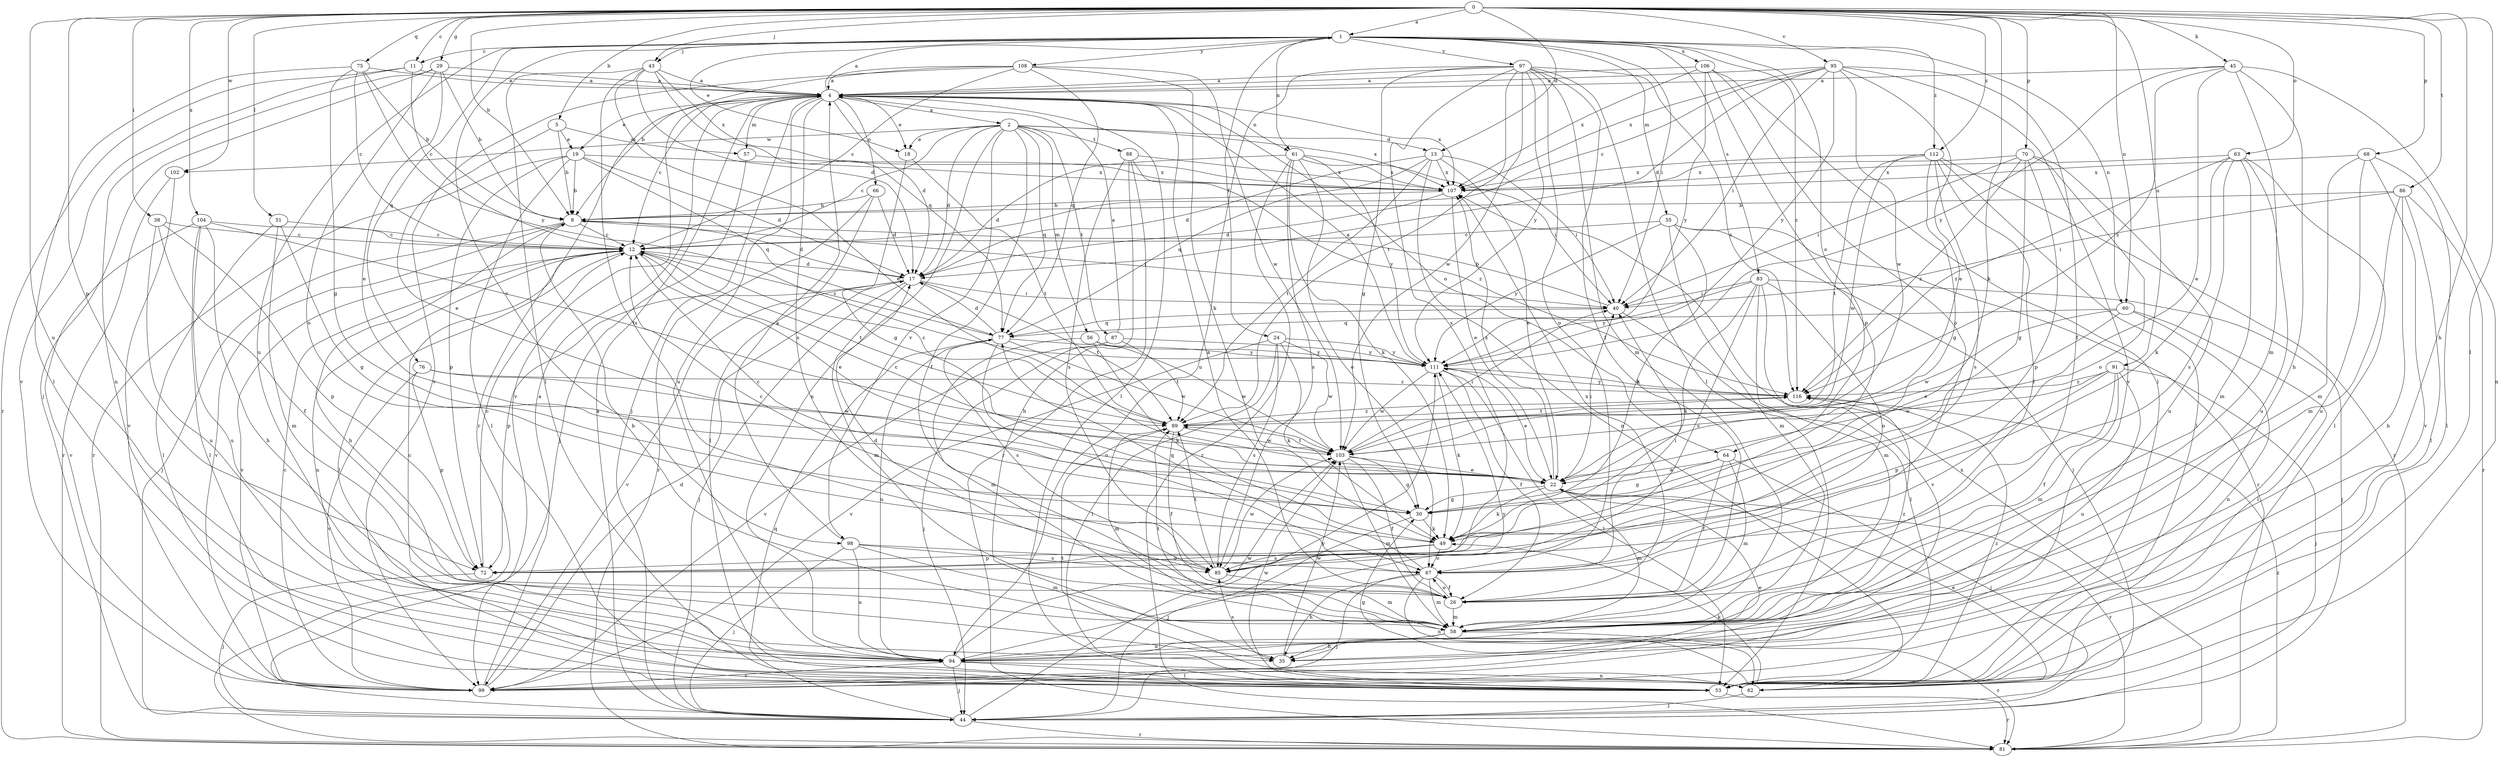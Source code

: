 strict digraph  {
0;
1;
2;
4;
5;
8;
11;
12;
13;
17;
18;
19;
22;
24;
26;
29;
30;
35;
38;
40;
43;
44;
45;
49;
51;
53;
55;
56;
57;
58;
60;
61;
62;
63;
64;
66;
67;
68;
70;
72;
75;
76;
77;
81;
83;
85;
86;
87;
88;
89;
91;
94;
95;
97;
98;
99;
102;
103;
104;
106;
107;
108;
111;
112;
116;
0 -> 1  [label=a];
0 -> 5  [label=b];
0 -> 8  [label=b];
0 -> 11  [label=c];
0 -> 13  [label=d];
0 -> 29  [label=g];
0 -> 35  [label=h];
0 -> 38  [label=i];
0 -> 43  [label=j];
0 -> 45  [label=k];
0 -> 49  [label=k];
0 -> 51  [label=l];
0 -> 53  [label=l];
0 -> 60  [label=n];
0 -> 63  [label=o];
0 -> 68  [label=p];
0 -> 70  [label=p];
0 -> 72  [label=p];
0 -> 75  [label=q];
0 -> 86  [label=t];
0 -> 91  [label=u];
0 -> 94  [label=u];
0 -> 95  [label=v];
0 -> 102  [label=w];
0 -> 104  [label=x];
0 -> 112  [label=z];
1 -> 11  [label=c];
1 -> 18  [label=e];
1 -> 24  [label=f];
1 -> 40  [label=i];
1 -> 43  [label=j];
1 -> 55  [label=m];
1 -> 60  [label=n];
1 -> 61  [label=n];
1 -> 64  [label=o];
1 -> 76  [label=q];
1 -> 83  [label=s];
1 -> 94  [label=u];
1 -> 97  [label=v];
1 -> 98  [label=v];
1 -> 106  [label=x];
1 -> 108  [label=y];
1 -> 112  [label=z];
1 -> 116  [label=z];
2 -> 12  [label=c];
2 -> 13  [label=d];
2 -> 17  [label=d];
2 -> 18  [label=e];
2 -> 26  [label=f];
2 -> 56  [label=m];
2 -> 77  [label=q];
2 -> 87  [label=t];
2 -> 88  [label=t];
2 -> 94  [label=u];
2 -> 98  [label=v];
2 -> 102  [label=w];
2 -> 107  [label=x];
4 -> 1  [label=a];
4 -> 2  [label=a];
4 -> 12  [label=c];
4 -> 17  [label=d];
4 -> 18  [label=e];
4 -> 19  [label=e];
4 -> 44  [label=j];
4 -> 53  [label=l];
4 -> 57  [label=m];
4 -> 61  [label=n];
4 -> 64  [label=o];
4 -> 66  [label=o];
4 -> 81  [label=r];
4 -> 85  [label=s];
4 -> 94  [label=u];
4 -> 99  [label=v];
4 -> 107  [label=x];
5 -> 8  [label=b];
5 -> 19  [label=e];
5 -> 22  [label=e];
5 -> 57  [label=m];
8 -> 12  [label=c];
8 -> 17  [label=d];
8 -> 35  [label=h];
8 -> 40  [label=i];
8 -> 44  [label=j];
8 -> 99  [label=v];
11 -> 4  [label=a];
11 -> 12  [label=c];
11 -> 81  [label=r];
11 -> 99  [label=v];
12 -> 17  [label=d];
12 -> 22  [label=e];
12 -> 53  [label=l];
12 -> 62  [label=n];
12 -> 89  [label=t];
12 -> 99  [label=v];
13 -> 17  [label=d];
13 -> 22  [label=e];
13 -> 40  [label=i];
13 -> 62  [label=n];
13 -> 77  [label=q];
13 -> 89  [label=t];
13 -> 107  [label=x];
17 -> 40  [label=i];
17 -> 44  [label=j];
17 -> 58  [label=m];
17 -> 72  [label=p];
17 -> 89  [label=t];
17 -> 99  [label=v];
18 -> 30  [label=g];
18 -> 89  [label=t];
19 -> 8  [label=b];
19 -> 17  [label=d];
19 -> 53  [label=l];
19 -> 72  [label=p];
19 -> 77  [label=q];
19 -> 81  [label=r];
19 -> 107  [label=x];
22 -> 12  [label=c];
22 -> 30  [label=g];
22 -> 40  [label=i];
22 -> 49  [label=k];
22 -> 58  [label=m];
22 -> 81  [label=r];
22 -> 107  [label=x];
24 -> 49  [label=k];
24 -> 53  [label=l];
24 -> 85  [label=s];
24 -> 99  [label=v];
24 -> 103  [label=w];
24 -> 111  [label=y];
26 -> 4  [label=a];
26 -> 17  [label=d];
26 -> 58  [label=m];
26 -> 67  [label=o];
26 -> 107  [label=x];
29 -> 4  [label=a];
29 -> 8  [label=b];
29 -> 22  [label=e];
29 -> 44  [label=j];
29 -> 62  [label=n];
29 -> 67  [label=o];
30 -> 12  [label=c];
30 -> 44  [label=j];
30 -> 49  [label=k];
35 -> 85  [label=s];
35 -> 103  [label=w];
38 -> 12  [label=c];
38 -> 26  [label=f];
38 -> 72  [label=p];
38 -> 94  [label=u];
40 -> 8  [label=b];
40 -> 53  [label=l];
40 -> 77  [label=q];
43 -> 4  [label=a];
43 -> 17  [label=d];
43 -> 22  [label=e];
43 -> 53  [label=l];
43 -> 77  [label=q];
43 -> 85  [label=s];
43 -> 107  [label=x];
44 -> 4  [label=a];
44 -> 77  [label=q];
44 -> 81  [label=r];
44 -> 111  [label=y];
45 -> 4  [label=a];
45 -> 22  [label=e];
45 -> 35  [label=h];
45 -> 58  [label=m];
45 -> 62  [label=n];
45 -> 111  [label=y];
45 -> 116  [label=z];
49 -> 12  [label=c];
49 -> 67  [label=o];
49 -> 72  [label=p];
49 -> 85  [label=s];
51 -> 12  [label=c];
51 -> 30  [label=g];
51 -> 53  [label=l];
51 -> 58  [label=m];
53 -> 81  [label=r];
53 -> 103  [label=w];
53 -> 116  [label=z];
55 -> 12  [label=c];
55 -> 44  [label=j];
55 -> 49  [label=k];
55 -> 58  [label=m];
55 -> 81  [label=r];
55 -> 111  [label=y];
56 -> 49  [label=k];
56 -> 58  [label=m];
56 -> 103  [label=w];
56 -> 111  [label=y];
57 -> 44  [label=j];
57 -> 107  [label=x];
58 -> 8  [label=b];
58 -> 35  [label=h];
58 -> 81  [label=r];
58 -> 89  [label=t];
58 -> 94  [label=u];
58 -> 116  [label=z];
60 -> 22  [label=e];
60 -> 53  [label=l];
60 -> 62  [label=n];
60 -> 77  [label=q];
60 -> 103  [label=w];
61 -> 17  [label=d];
61 -> 40  [label=i];
61 -> 49  [label=k];
61 -> 67  [label=o];
61 -> 81  [label=r];
61 -> 85  [label=s];
61 -> 107  [label=x];
61 -> 111  [label=y];
62 -> 22  [label=e];
62 -> 30  [label=g];
62 -> 44  [label=j];
62 -> 49  [label=k];
62 -> 89  [label=t];
63 -> 49  [label=k];
63 -> 53  [label=l];
63 -> 58  [label=m];
63 -> 85  [label=s];
63 -> 94  [label=u];
63 -> 107  [label=x];
63 -> 116  [label=z];
64 -> 22  [label=e];
64 -> 26  [label=f];
64 -> 30  [label=g];
64 -> 44  [label=j];
64 -> 58  [label=m];
66 -> 8  [label=b];
66 -> 17  [label=d];
66 -> 53  [label=l];
66 -> 81  [label=r];
67 -> 26  [label=f];
67 -> 35  [label=h];
67 -> 40  [label=i];
67 -> 44  [label=j];
67 -> 58  [label=m];
67 -> 62  [label=n];
67 -> 77  [label=q];
68 -> 53  [label=l];
68 -> 58  [label=m];
68 -> 94  [label=u];
68 -> 99  [label=v];
68 -> 107  [label=x];
70 -> 30  [label=g];
70 -> 40  [label=i];
70 -> 67  [label=o];
70 -> 72  [label=p];
70 -> 94  [label=u];
70 -> 107  [label=x];
70 -> 116  [label=z];
72 -> 12  [label=c];
72 -> 44  [label=j];
75 -> 4  [label=a];
75 -> 8  [label=b];
75 -> 12  [label=c];
75 -> 30  [label=g];
75 -> 53  [label=l];
75 -> 111  [label=y];
76 -> 72  [label=p];
76 -> 99  [label=v];
76 -> 103  [label=w];
76 -> 116  [label=z];
77 -> 12  [label=c];
77 -> 17  [label=d];
77 -> 67  [label=o];
77 -> 85  [label=s];
77 -> 94  [label=u];
77 -> 103  [label=w];
77 -> 111  [label=y];
81 -> 107  [label=x];
81 -> 116  [label=z];
83 -> 40  [label=i];
83 -> 44  [label=j];
83 -> 49  [label=k];
83 -> 58  [label=m];
83 -> 67  [label=o];
83 -> 85  [label=s];
83 -> 99  [label=v];
83 -> 111  [label=y];
85 -> 58  [label=m];
85 -> 89  [label=t];
85 -> 103  [label=w];
86 -> 8  [label=b];
86 -> 35  [label=h];
86 -> 40  [label=i];
86 -> 53  [label=l];
86 -> 58  [label=m];
86 -> 81  [label=r];
87 -> 4  [label=a];
87 -> 44  [label=j];
87 -> 89  [label=t];
87 -> 99  [label=v];
87 -> 111  [label=y];
88 -> 35  [label=h];
88 -> 81  [label=r];
88 -> 85  [label=s];
88 -> 107  [label=x];
88 -> 116  [label=z];
89 -> 12  [label=c];
89 -> 26  [label=f];
89 -> 58  [label=m];
89 -> 103  [label=w];
89 -> 116  [label=z];
91 -> 26  [label=f];
91 -> 44  [label=j];
91 -> 58  [label=m];
91 -> 72  [label=p];
91 -> 94  [label=u];
91 -> 103  [label=w];
91 -> 116  [label=z];
94 -> 12  [label=c];
94 -> 44  [label=j];
94 -> 53  [label=l];
94 -> 62  [label=n];
94 -> 99  [label=v];
94 -> 103  [label=w];
94 -> 111  [label=y];
95 -> 4  [label=a];
95 -> 12  [label=c];
95 -> 17  [label=d];
95 -> 22  [label=e];
95 -> 26  [label=f];
95 -> 40  [label=i];
95 -> 99  [label=v];
95 -> 103  [label=w];
95 -> 107  [label=x];
95 -> 111  [label=y];
97 -> 4  [label=a];
97 -> 26  [label=f];
97 -> 30  [label=g];
97 -> 53  [label=l];
97 -> 58  [label=m];
97 -> 67  [label=o];
97 -> 85  [label=s];
97 -> 89  [label=t];
97 -> 94  [label=u];
97 -> 103  [label=w];
97 -> 111  [label=y];
97 -> 116  [label=z];
98 -> 4  [label=a];
98 -> 44  [label=j];
98 -> 58  [label=m];
98 -> 67  [label=o];
98 -> 85  [label=s];
98 -> 94  [label=u];
99 -> 4  [label=a];
99 -> 12  [label=c];
99 -> 17  [label=d];
99 -> 22  [label=e];
102 -> 81  [label=r];
102 -> 99  [label=v];
103 -> 22  [label=e];
103 -> 26  [label=f];
103 -> 30  [label=g];
103 -> 40  [label=i];
103 -> 58  [label=m];
103 -> 89  [label=t];
104 -> 12  [label=c];
104 -> 35  [label=h];
104 -> 53  [label=l];
104 -> 89  [label=t];
104 -> 94  [label=u];
104 -> 99  [label=v];
106 -> 4  [label=a];
106 -> 53  [label=l];
106 -> 67  [label=o];
106 -> 72  [label=p];
106 -> 107  [label=x];
106 -> 111  [label=y];
107 -> 8  [label=b];
107 -> 17  [label=d];
107 -> 22  [label=e];
108 -> 4  [label=a];
108 -> 8  [label=b];
108 -> 12  [label=c];
108 -> 49  [label=k];
108 -> 77  [label=q];
108 -> 99  [label=v];
108 -> 103  [label=w];
111 -> 4  [label=a];
111 -> 22  [label=e];
111 -> 26  [label=f];
111 -> 49  [label=k];
111 -> 53  [label=l];
111 -> 103  [label=w];
111 -> 116  [label=z];
112 -> 26  [label=f];
112 -> 30  [label=g];
112 -> 53  [label=l];
112 -> 81  [label=r];
112 -> 85  [label=s];
112 -> 89  [label=t];
112 -> 103  [label=w];
112 -> 107  [label=x];
116 -> 89  [label=t];
116 -> 111  [label=y];
}
